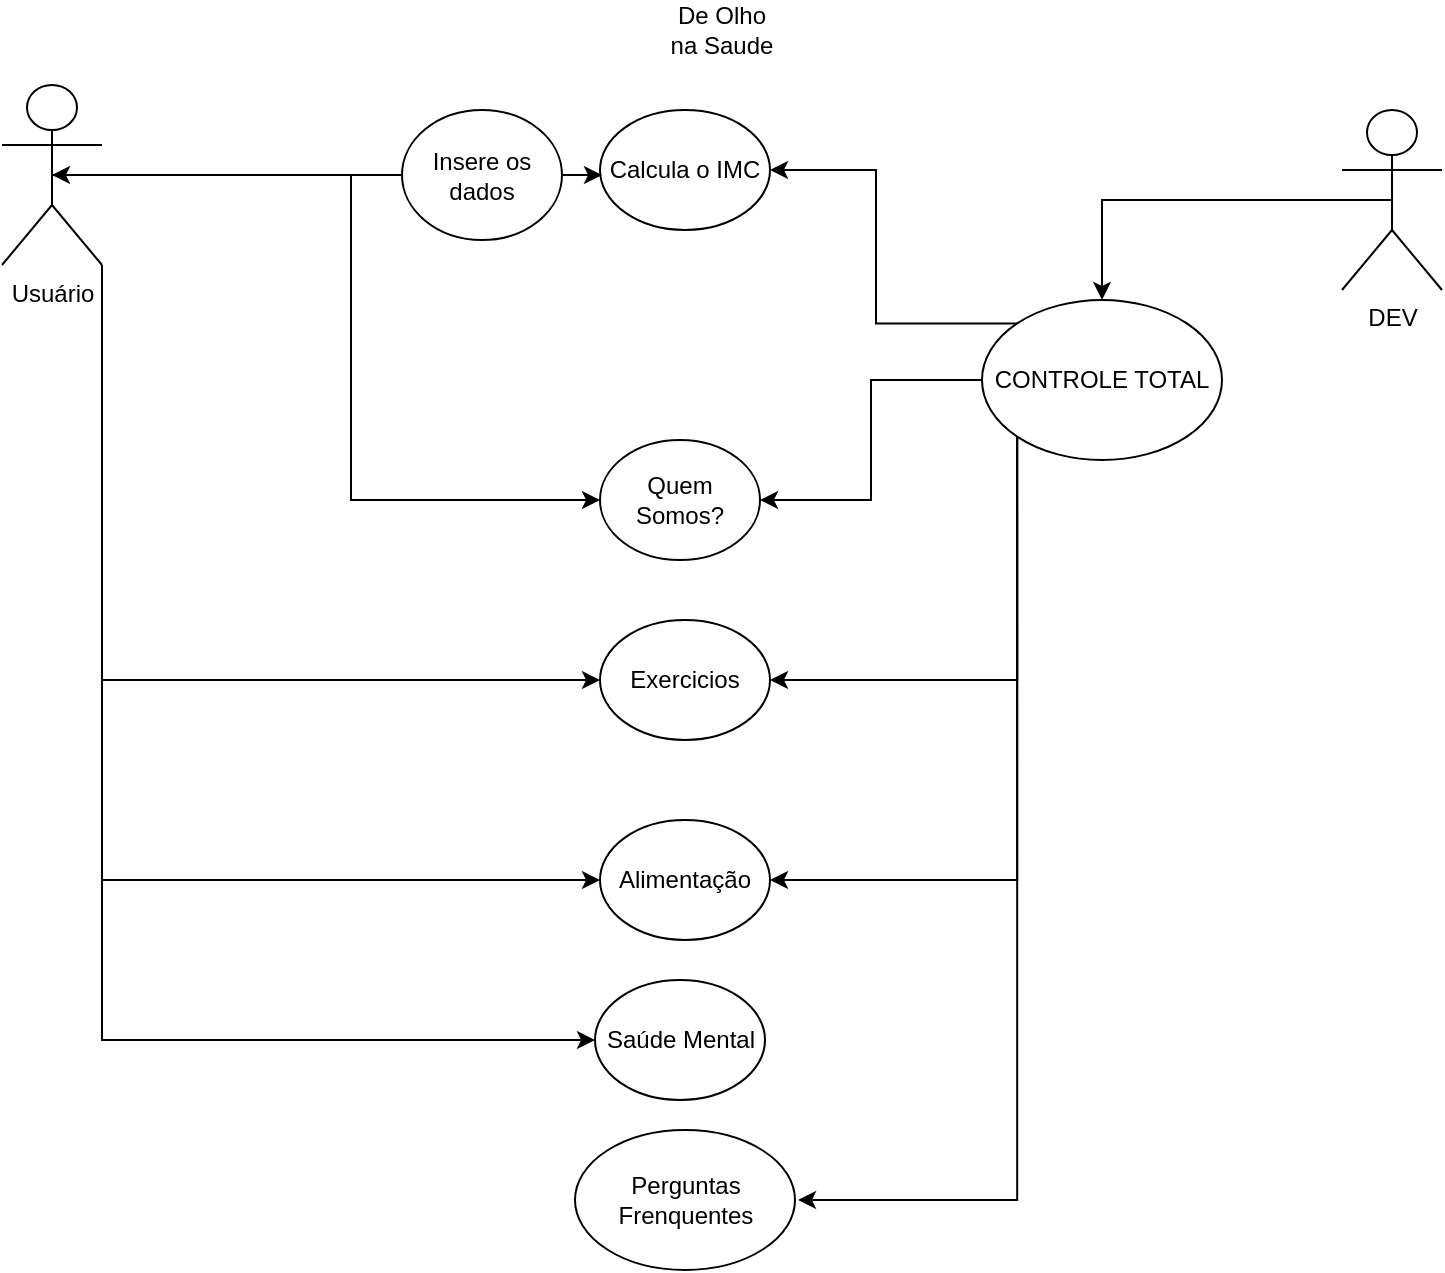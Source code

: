 <mxfile version="15.4.0" type="device"><diagram id="-M_Wg3focewHNqvoXnuu" name="Página-1"><mxGraphModel dx="1108" dy="502" grid="1" gridSize="10" guides="1" tooltips="1" connect="1" arrows="1" fold="1" page="1" pageScale="1" pageWidth="827" pageHeight="1169" math="0" shadow="0"><root><mxCell id="0"/><mxCell id="1" parent="0"/><mxCell id="CF1e5ET4XXH4rJJglNjX-16" style="edgeStyle=orthogonalEdgeStyle;rounded=0;orthogonalLoop=1;jettySize=auto;html=1;exitX=0.5;exitY=0.5;exitDx=0;exitDy=0;exitPerimeter=0;entryX=0;entryY=0.5;entryDx=0;entryDy=0;" edge="1" parent="1" source="iEF44ajS8Es06sbl4pTV-2" target="CF1e5ET4XXH4rJJglNjX-15"><mxGeometry relative="1" as="geometry"/></mxCell><mxCell id="CF1e5ET4XXH4rJJglNjX-18" style="edgeStyle=orthogonalEdgeStyle;rounded=0;orthogonalLoop=1;jettySize=auto;html=1;exitX=1;exitY=1;exitDx=0;exitDy=0;exitPerimeter=0;entryX=0;entryY=0.5;entryDx=0;entryDy=0;" edge="1" parent="1" source="iEF44ajS8Es06sbl4pTV-2" target="CF1e5ET4XXH4rJJglNjX-9"><mxGeometry relative="1" as="geometry"/></mxCell><mxCell id="CF1e5ET4XXH4rJJglNjX-19" style="edgeStyle=orthogonalEdgeStyle;rounded=0;orthogonalLoop=1;jettySize=auto;html=1;exitX=1;exitY=1;exitDx=0;exitDy=0;exitPerimeter=0;entryX=0;entryY=0.5;entryDx=0;entryDy=0;" edge="1" parent="1" source="iEF44ajS8Es06sbl4pTV-2" target="CF1e5ET4XXH4rJJglNjX-11"><mxGeometry relative="1" as="geometry"/></mxCell><mxCell id="CF1e5ET4XXH4rJJglNjX-20" style="edgeStyle=orthogonalEdgeStyle;rounded=0;orthogonalLoop=1;jettySize=auto;html=1;exitX=1;exitY=1;exitDx=0;exitDy=0;exitPerimeter=0;entryX=0;entryY=0.5;entryDx=0;entryDy=0;" edge="1" parent="1" source="iEF44ajS8Es06sbl4pTV-2" target="CF1e5ET4XXH4rJJglNjX-12"><mxGeometry relative="1" as="geometry"/></mxCell><mxCell id="iEF44ajS8Es06sbl4pTV-2" value="Usuário&lt;br&gt;" style="shape=umlActor;verticalLabelPosition=bottom;verticalAlign=top;html=1;outlineConnect=0;fontStyle=0;align=center;fillColor=#FFFFFF;" parent="1" vertex="1"><mxGeometry x="30" y="62.5" width="50" height="90" as="geometry"/></mxCell><mxCell id="CF1e5ET4XXH4rJJglNjX-27" style="edgeStyle=orthogonalEdgeStyle;rounded=0;orthogonalLoop=1;jettySize=auto;html=1;exitX=0.5;exitY=0.5;exitDx=0;exitDy=0;exitPerimeter=0;entryX=0.5;entryY=0;entryDx=0;entryDy=0;" edge="1" parent="1" source="iEF44ajS8Es06sbl4pTV-3" target="CF1e5ET4XXH4rJJglNjX-26"><mxGeometry relative="1" as="geometry"/></mxCell><mxCell id="iEF44ajS8Es06sbl4pTV-3" value="DEV" style="shape=umlActor;verticalLabelPosition=bottom;verticalAlign=top;html=1;outlineConnect=0;fontStyle=0;align=center;fillColor=#FFFFFF;" parent="1" vertex="1"><mxGeometry x="700" y="75" width="50" height="90" as="geometry"/></mxCell><mxCell id="iEF44ajS8Es06sbl4pTV-5" value="Calcula o IMC" style="ellipse;whiteSpace=wrap;html=1;" parent="1" vertex="1"><mxGeometry x="329" y="75" width="85" height="60" as="geometry"/></mxCell><mxCell id="CF1e5ET4XXH4rJJglNjX-4" value="De Olho na Saude" style="text;html=1;strokeColor=none;fillColor=none;align=center;verticalAlign=middle;whiteSpace=wrap;rounded=0;" vertex="1" parent="1"><mxGeometry x="360" y="20" width="60" height="30" as="geometry"/></mxCell><mxCell id="CF1e5ET4XXH4rJJglNjX-9" value="Exercicios" style="ellipse;whiteSpace=wrap;html=1;" vertex="1" parent="1"><mxGeometry x="329" y="330" width="85" height="60" as="geometry"/></mxCell><mxCell id="CF1e5ET4XXH4rJJglNjX-10" value="Perguntas Frenquentes" style="ellipse;whiteSpace=wrap;html=1;" vertex="1" parent="1"><mxGeometry x="316.5" y="585" width="110" height="70" as="geometry"/></mxCell><mxCell id="CF1e5ET4XXH4rJJglNjX-11" value="Alimentação" style="ellipse;whiteSpace=wrap;html=1;" vertex="1" parent="1"><mxGeometry x="329" y="430" width="85" height="60" as="geometry"/></mxCell><mxCell id="CF1e5ET4XXH4rJJglNjX-12" value="Saúde Mental" style="ellipse;whiteSpace=wrap;html=1;" vertex="1" parent="1"><mxGeometry x="326.5" y="510" width="85" height="60" as="geometry"/></mxCell><mxCell id="CF1e5ET4XXH4rJJglNjX-15" value="Quem Somos?" style="ellipse;whiteSpace=wrap;html=1;" vertex="1" parent="1"><mxGeometry x="329" y="240" width="80" height="60" as="geometry"/></mxCell><mxCell id="CF1e5ET4XXH4rJJglNjX-23" style="edgeStyle=orthogonalEdgeStyle;rounded=0;orthogonalLoop=1;jettySize=auto;html=1;exitX=0;exitY=0.5;exitDx=0;exitDy=0;entryX=0.5;entryY=0.5;entryDx=0;entryDy=0;entryPerimeter=0;" edge="1" parent="1" source="CF1e5ET4XXH4rJJglNjX-21" target="iEF44ajS8Es06sbl4pTV-2"><mxGeometry relative="1" as="geometry"/></mxCell><mxCell id="CF1e5ET4XXH4rJJglNjX-25" style="edgeStyle=orthogonalEdgeStyle;rounded=0;orthogonalLoop=1;jettySize=auto;html=1;exitX=1;exitY=0.5;exitDx=0;exitDy=0;" edge="1" parent="1" source="CF1e5ET4XXH4rJJglNjX-21"><mxGeometry relative="1" as="geometry"><mxPoint x="330" y="108" as="targetPoint"/></mxGeometry></mxCell><mxCell id="CF1e5ET4XXH4rJJglNjX-21" value="Insere os dados" style="ellipse;whiteSpace=wrap;html=1;" vertex="1" parent="1"><mxGeometry x="230" y="75" width="80" height="65" as="geometry"/></mxCell><mxCell id="CF1e5ET4XXH4rJJglNjX-28" style="edgeStyle=orthogonalEdgeStyle;rounded=0;orthogonalLoop=1;jettySize=auto;html=1;exitX=0;exitY=0;exitDx=0;exitDy=0;entryX=1;entryY=0.5;entryDx=0;entryDy=0;" edge="1" parent="1" source="CF1e5ET4XXH4rJJglNjX-26" target="iEF44ajS8Es06sbl4pTV-5"><mxGeometry relative="1" as="geometry"/></mxCell><mxCell id="CF1e5ET4XXH4rJJglNjX-29" style="edgeStyle=orthogonalEdgeStyle;rounded=0;orthogonalLoop=1;jettySize=auto;html=1;exitX=0;exitY=0.5;exitDx=0;exitDy=0;" edge="1" parent="1" source="CF1e5ET4XXH4rJJglNjX-26" target="CF1e5ET4XXH4rJJglNjX-15"><mxGeometry relative="1" as="geometry"/></mxCell><mxCell id="CF1e5ET4XXH4rJJglNjX-30" style="edgeStyle=orthogonalEdgeStyle;rounded=0;orthogonalLoop=1;jettySize=auto;html=1;exitX=0;exitY=1;exitDx=0;exitDy=0;entryX=1;entryY=0.5;entryDx=0;entryDy=0;" edge="1" parent="1" source="CF1e5ET4XXH4rJJglNjX-26" target="CF1e5ET4XXH4rJJglNjX-9"><mxGeometry relative="1" as="geometry"><Array as="points"><mxPoint x="538" y="360"/></Array></mxGeometry></mxCell><mxCell id="CF1e5ET4XXH4rJJglNjX-33" style="edgeStyle=orthogonalEdgeStyle;rounded=0;orthogonalLoop=1;jettySize=auto;html=1;exitX=0;exitY=1;exitDx=0;exitDy=0;entryX=1;entryY=0.5;entryDx=0;entryDy=0;" edge="1" parent="1" source="CF1e5ET4XXH4rJJglNjX-26" target="CF1e5ET4XXH4rJJglNjX-11"><mxGeometry relative="1" as="geometry"><Array as="points"><mxPoint x="538" y="460"/></Array></mxGeometry></mxCell><mxCell id="CF1e5ET4XXH4rJJglNjX-34" style="edgeStyle=orthogonalEdgeStyle;rounded=0;orthogonalLoop=1;jettySize=auto;html=1;exitX=0;exitY=1;exitDx=0;exitDy=0;" edge="1" parent="1" source="CF1e5ET4XXH4rJJglNjX-26"><mxGeometry relative="1" as="geometry"><mxPoint x="428" y="620" as="targetPoint"/><Array as="points"><mxPoint x="538" y="620"/><mxPoint x="428" y="620"/></Array></mxGeometry></mxCell><mxCell id="CF1e5ET4XXH4rJJglNjX-26" value="CONTROLE TOTAL" style="ellipse;whiteSpace=wrap;html=1;" vertex="1" parent="1"><mxGeometry x="520" y="170" width="120" height="80" as="geometry"/></mxCell></root></mxGraphModel></diagram></mxfile>